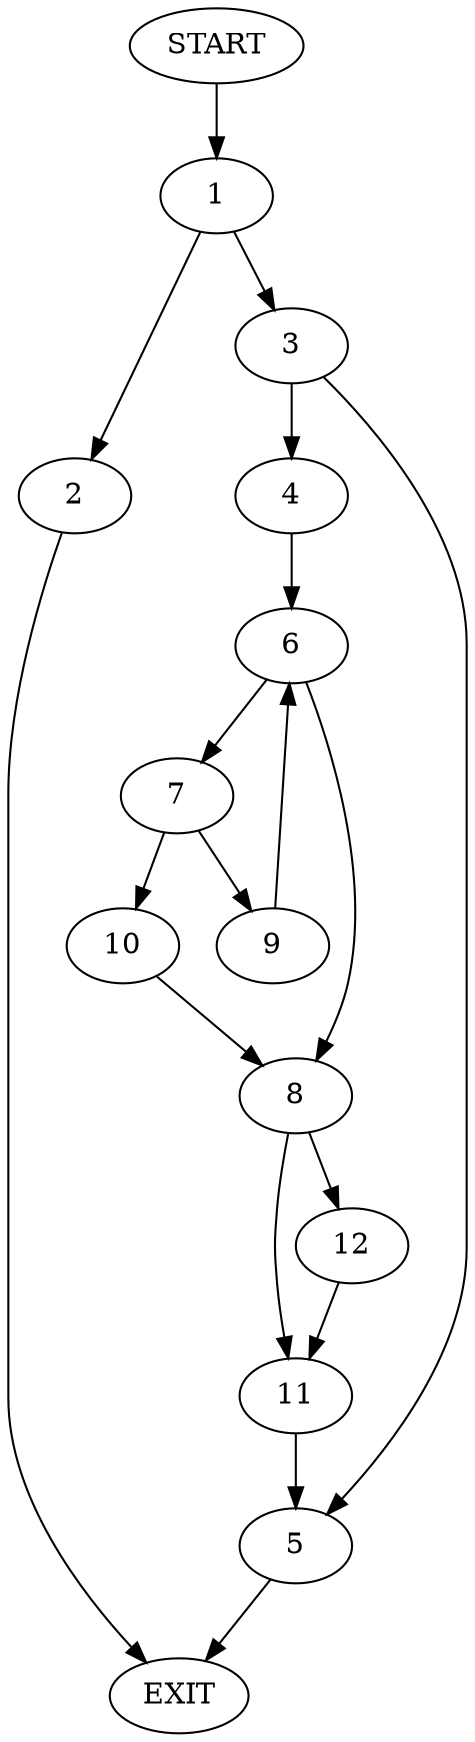 digraph {
0 [label="START"]
13 [label="EXIT"]
0 -> 1
1 -> 2
1 -> 3
3 -> 4
3 -> 5
2 -> 13
4 -> 6
5 -> 13
6 -> 7
6 -> 8
7 -> 9
7 -> 10
8 -> 11
8 -> 12
10 -> 8
9 -> 6
11 -> 5
12 -> 11
}
